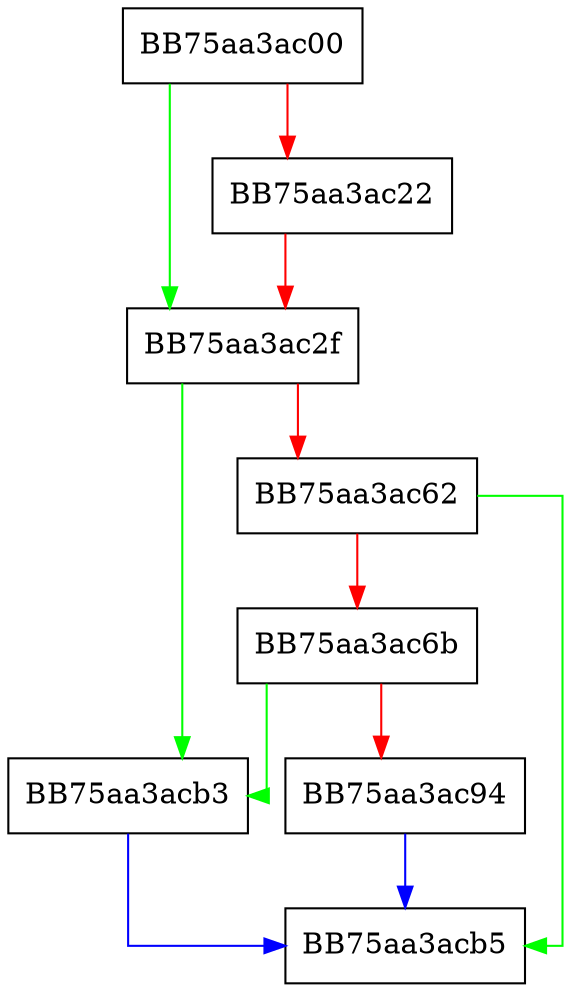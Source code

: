 digraph call {
  node [shape="box"];
  graph [splines=ortho];
  BB75aa3ac00 -> BB75aa3ac2f [color="green"];
  BB75aa3ac00 -> BB75aa3ac22 [color="red"];
  BB75aa3ac22 -> BB75aa3ac2f [color="red"];
  BB75aa3ac2f -> BB75aa3acb3 [color="green"];
  BB75aa3ac2f -> BB75aa3ac62 [color="red"];
  BB75aa3ac62 -> BB75aa3acb5 [color="green"];
  BB75aa3ac62 -> BB75aa3ac6b [color="red"];
  BB75aa3ac6b -> BB75aa3acb3 [color="green"];
  BB75aa3ac6b -> BB75aa3ac94 [color="red"];
  BB75aa3ac94 -> BB75aa3acb5 [color="blue"];
  BB75aa3acb3 -> BB75aa3acb5 [color="blue"];
}
